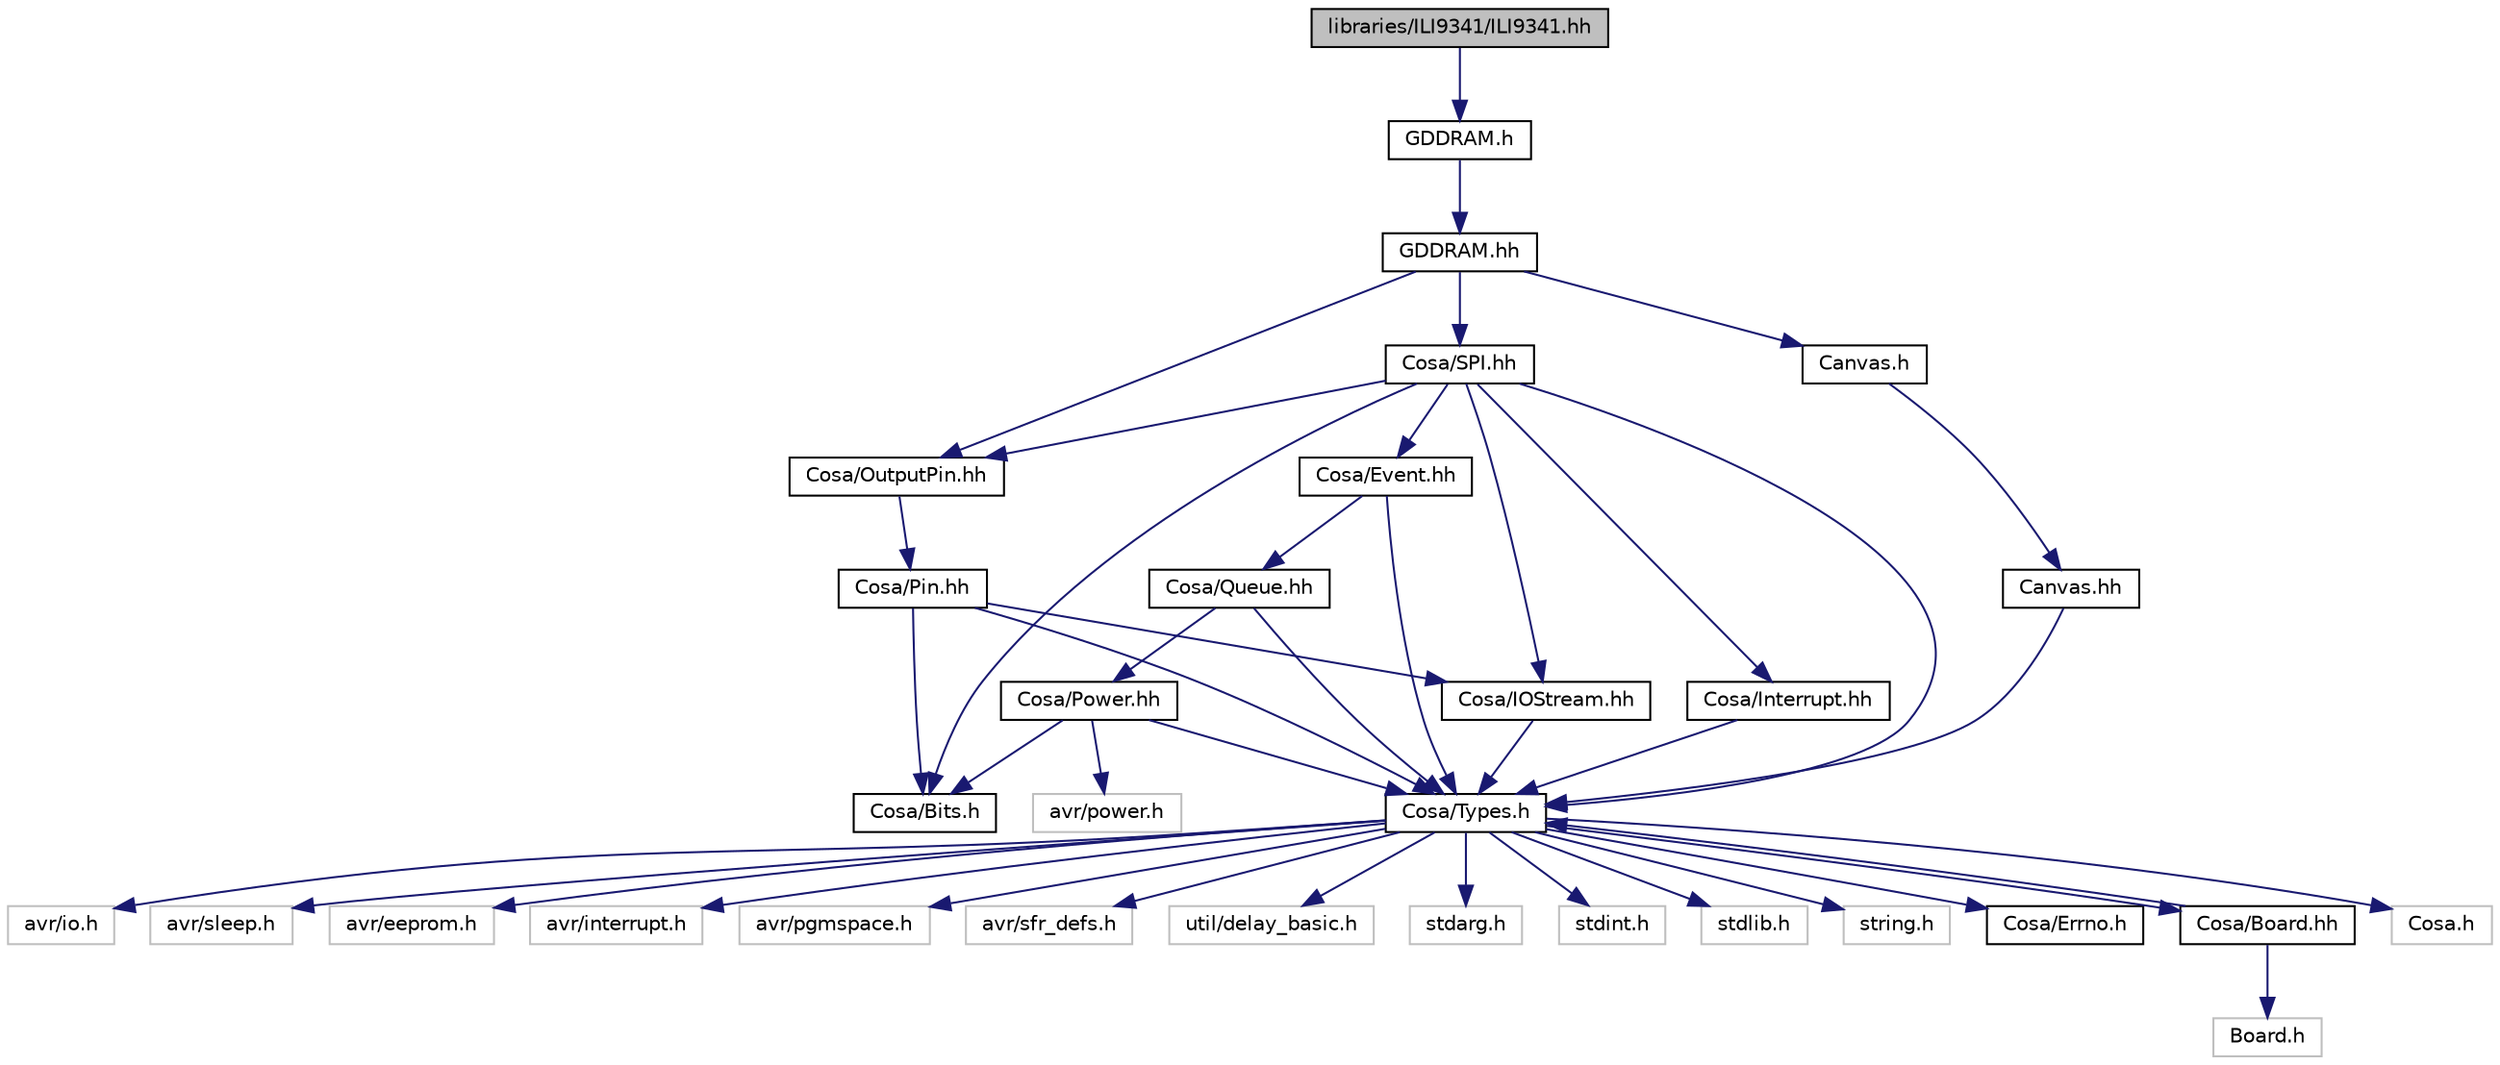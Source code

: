 digraph "libraries/ILI9341/ILI9341.hh"
{
  edge [fontname="Helvetica",fontsize="10",labelfontname="Helvetica",labelfontsize="10"];
  node [fontname="Helvetica",fontsize="10",shape=record];
  Node1 [label="libraries/ILI9341/ILI9341.hh",height=0.2,width=0.4,color="black", fillcolor="grey75", style="filled", fontcolor="black"];
  Node1 -> Node2 [color="midnightblue",fontsize="10",style="solid",fontname="Helvetica"];
  Node2 [label="GDDRAM.h",height=0.2,width=0.4,color="black", fillcolor="white", style="filled",URL="$d4/dd4/GDDRAM_8h.html"];
  Node2 -> Node3 [color="midnightblue",fontsize="10",style="solid",fontname="Helvetica"];
  Node3 [label="GDDRAM.hh",height=0.2,width=0.4,color="black", fillcolor="white", style="filled",URL="$d7/d0f/GDDRAM_8hh.html"];
  Node3 -> Node4 [color="midnightblue",fontsize="10",style="solid",fontname="Helvetica"];
  Node4 [label="Canvas.h",height=0.2,width=0.4,color="black", fillcolor="white", style="filled",URL="$dc/dd4/Canvas_8h.html"];
  Node4 -> Node5 [color="midnightblue",fontsize="10",style="solid",fontname="Helvetica"];
  Node5 [label="Canvas.hh",height=0.2,width=0.4,color="black", fillcolor="white", style="filled",URL="$dc/d42/Canvas_8hh.html"];
  Node5 -> Node6 [color="midnightblue",fontsize="10",style="solid",fontname="Helvetica"];
  Node6 [label="Cosa/Types.h",height=0.2,width=0.4,color="black", fillcolor="white", style="filled",URL="$d7/df8/Types_8h.html"];
  Node6 -> Node7 [color="midnightblue",fontsize="10",style="solid",fontname="Helvetica"];
  Node7 [label="avr/io.h",height=0.2,width=0.4,color="grey75", fillcolor="white", style="filled"];
  Node6 -> Node8 [color="midnightblue",fontsize="10",style="solid",fontname="Helvetica"];
  Node8 [label="avr/sleep.h",height=0.2,width=0.4,color="grey75", fillcolor="white", style="filled"];
  Node6 -> Node9 [color="midnightblue",fontsize="10",style="solid",fontname="Helvetica"];
  Node9 [label="avr/eeprom.h",height=0.2,width=0.4,color="grey75", fillcolor="white", style="filled"];
  Node6 -> Node10 [color="midnightblue",fontsize="10",style="solid",fontname="Helvetica"];
  Node10 [label="avr/interrupt.h",height=0.2,width=0.4,color="grey75", fillcolor="white", style="filled"];
  Node6 -> Node11 [color="midnightblue",fontsize="10",style="solid",fontname="Helvetica"];
  Node11 [label="avr/pgmspace.h",height=0.2,width=0.4,color="grey75", fillcolor="white", style="filled"];
  Node6 -> Node12 [color="midnightblue",fontsize="10",style="solid",fontname="Helvetica"];
  Node12 [label="avr/sfr_defs.h",height=0.2,width=0.4,color="grey75", fillcolor="white", style="filled"];
  Node6 -> Node13 [color="midnightblue",fontsize="10",style="solid",fontname="Helvetica"];
  Node13 [label="util/delay_basic.h",height=0.2,width=0.4,color="grey75", fillcolor="white", style="filled"];
  Node6 -> Node14 [color="midnightblue",fontsize="10",style="solid",fontname="Helvetica"];
  Node14 [label="stdarg.h",height=0.2,width=0.4,color="grey75", fillcolor="white", style="filled"];
  Node6 -> Node15 [color="midnightblue",fontsize="10",style="solid",fontname="Helvetica"];
  Node15 [label="stdint.h",height=0.2,width=0.4,color="grey75", fillcolor="white", style="filled"];
  Node6 -> Node16 [color="midnightblue",fontsize="10",style="solid",fontname="Helvetica"];
  Node16 [label="stdlib.h",height=0.2,width=0.4,color="grey75", fillcolor="white", style="filled"];
  Node6 -> Node17 [color="midnightblue",fontsize="10",style="solid",fontname="Helvetica"];
  Node17 [label="string.h",height=0.2,width=0.4,color="grey75", fillcolor="white", style="filled"];
  Node6 -> Node18 [color="midnightblue",fontsize="10",style="solid",fontname="Helvetica"];
  Node18 [label="Cosa/Errno.h",height=0.2,width=0.4,color="black", fillcolor="white", style="filled",URL="$da/d5c/Errno_8h.html"];
  Node6 -> Node19 [color="midnightblue",fontsize="10",style="solid",fontname="Helvetica"];
  Node19 [label="Cosa/Board.hh",height=0.2,width=0.4,color="black", fillcolor="white", style="filled",URL="$df/d31/Board_8hh.html"];
  Node19 -> Node6 [color="midnightblue",fontsize="10",style="solid",fontname="Helvetica"];
  Node19 -> Node20 [color="midnightblue",fontsize="10",style="solid",fontname="Helvetica"];
  Node20 [label="Board.h",height=0.2,width=0.4,color="grey75", fillcolor="white", style="filled"];
  Node6 -> Node21 [color="midnightblue",fontsize="10",style="solid",fontname="Helvetica"];
  Node21 [label="Cosa.h",height=0.2,width=0.4,color="grey75", fillcolor="white", style="filled"];
  Node3 -> Node22 [color="midnightblue",fontsize="10",style="solid",fontname="Helvetica"];
  Node22 [label="Cosa/SPI.hh",height=0.2,width=0.4,color="black", fillcolor="white", style="filled",URL="$d2/d43/SPI_8hh.html"];
  Node22 -> Node6 [color="midnightblue",fontsize="10",style="solid",fontname="Helvetica"];
  Node22 -> Node23 [color="midnightblue",fontsize="10",style="solid",fontname="Helvetica"];
  Node23 [label="Cosa/Bits.h",height=0.2,width=0.4,color="black", fillcolor="white", style="filled",URL="$d1/d9d/Bits_8h.html"];
  Node22 -> Node24 [color="midnightblue",fontsize="10",style="solid",fontname="Helvetica"];
  Node24 [label="Cosa/OutputPin.hh",height=0.2,width=0.4,color="black", fillcolor="white", style="filled",URL="$d2/d73/OutputPin_8hh.html"];
  Node24 -> Node25 [color="midnightblue",fontsize="10",style="solid",fontname="Helvetica"];
  Node25 [label="Cosa/Pin.hh",height=0.2,width=0.4,color="black", fillcolor="white", style="filled",URL="$d9/d0a/Pin_8hh.html"];
  Node25 -> Node6 [color="midnightblue",fontsize="10",style="solid",fontname="Helvetica"];
  Node25 -> Node23 [color="midnightblue",fontsize="10",style="solid",fontname="Helvetica"];
  Node25 -> Node26 [color="midnightblue",fontsize="10",style="solid",fontname="Helvetica"];
  Node26 [label="Cosa/IOStream.hh",height=0.2,width=0.4,color="black", fillcolor="white", style="filled",URL="$d0/dcf/IOStream_8hh.html"];
  Node26 -> Node6 [color="midnightblue",fontsize="10",style="solid",fontname="Helvetica"];
  Node22 -> Node27 [color="midnightblue",fontsize="10",style="solid",fontname="Helvetica"];
  Node27 [label="Cosa/Interrupt.hh",height=0.2,width=0.4,color="black", fillcolor="white", style="filled",URL="$de/d0b/Interrupt_8hh.html"];
  Node27 -> Node6 [color="midnightblue",fontsize="10",style="solid",fontname="Helvetica"];
  Node22 -> Node28 [color="midnightblue",fontsize="10",style="solid",fontname="Helvetica"];
  Node28 [label="Cosa/Event.hh",height=0.2,width=0.4,color="black", fillcolor="white", style="filled",URL="$d5/df2/Event_8hh.html"];
  Node28 -> Node6 [color="midnightblue",fontsize="10",style="solid",fontname="Helvetica"];
  Node28 -> Node29 [color="midnightblue",fontsize="10",style="solid",fontname="Helvetica"];
  Node29 [label="Cosa/Queue.hh",height=0.2,width=0.4,color="black", fillcolor="white", style="filled",URL="$d9/db9/Queue_8hh.html"];
  Node29 -> Node6 [color="midnightblue",fontsize="10",style="solid",fontname="Helvetica"];
  Node29 -> Node30 [color="midnightblue",fontsize="10",style="solid",fontname="Helvetica"];
  Node30 [label="Cosa/Power.hh",height=0.2,width=0.4,color="black", fillcolor="white", style="filled",URL="$de/d82/Power_8hh.html"];
  Node30 -> Node6 [color="midnightblue",fontsize="10",style="solid",fontname="Helvetica"];
  Node30 -> Node23 [color="midnightblue",fontsize="10",style="solid",fontname="Helvetica"];
  Node30 -> Node31 [color="midnightblue",fontsize="10",style="solid",fontname="Helvetica"];
  Node31 [label="avr/power.h",height=0.2,width=0.4,color="grey75", fillcolor="white", style="filled"];
  Node22 -> Node26 [color="midnightblue",fontsize="10",style="solid",fontname="Helvetica"];
  Node3 -> Node24 [color="midnightblue",fontsize="10",style="solid",fontname="Helvetica"];
}
